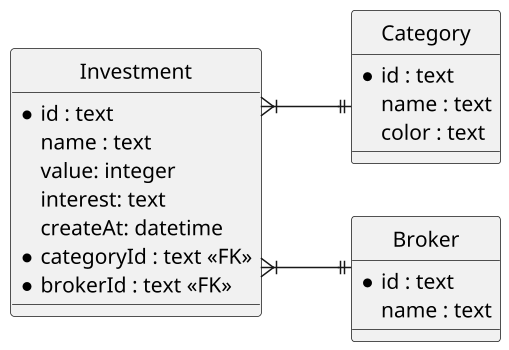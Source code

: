 @startuml
hide circle
scale 1.5
skinparam linetype ortho
skinparam monochrome true
left to right direction

entity "Investment" as investiment {
  *id : text
  name : text
  value: integer
  interest: text
  createAt: datetime
  *categoryId : text <<FK>>
  *brokerId : text <<FK>>
}

entity "Category" as category {
  *id : text
  name : text
  color : text
}

entity "Broker" as broker {
  *id : text
  name : text
}

investiment }|--|| category
investiment }|--|| broker
@enduml

